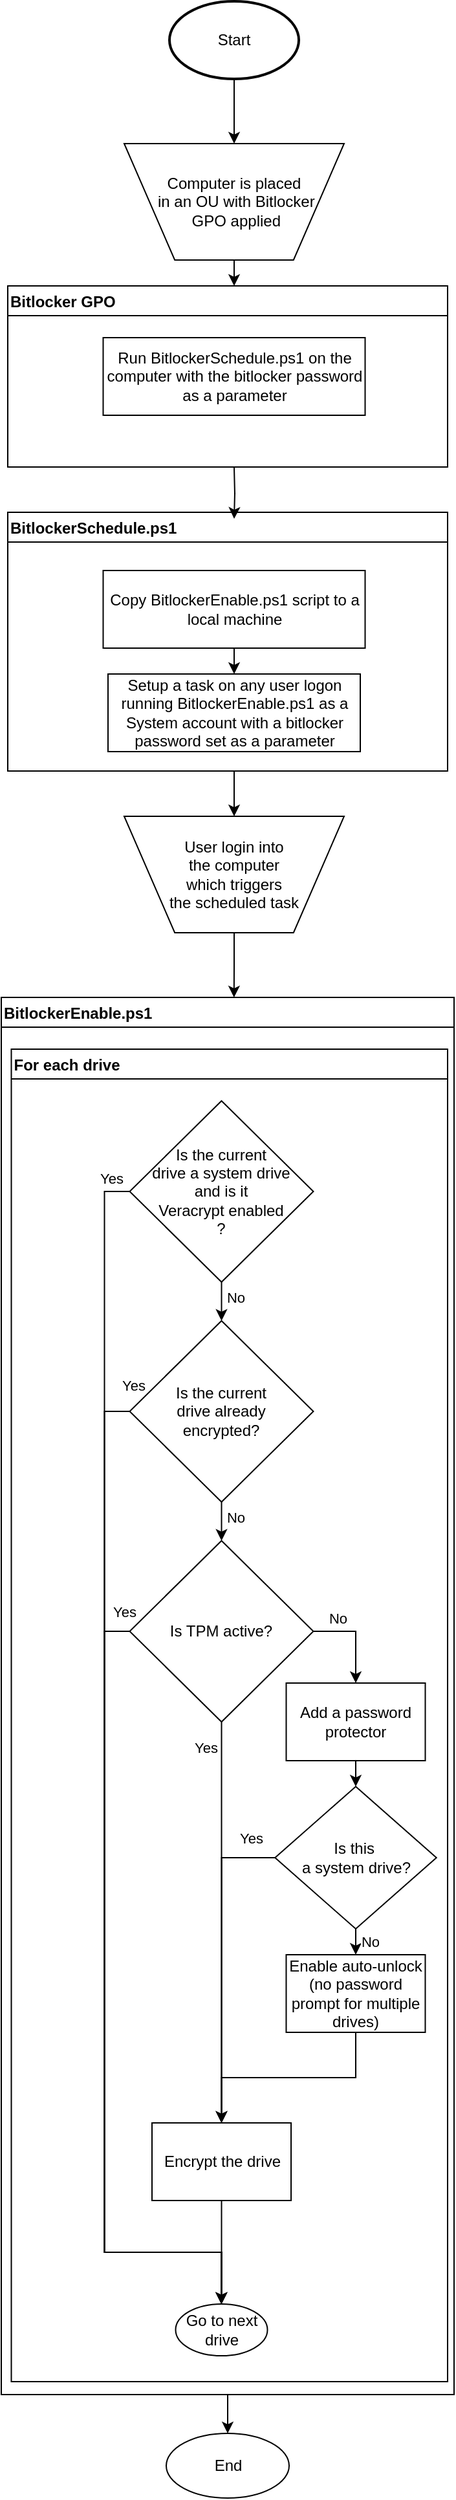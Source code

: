 <mxfile version="13.4.9" type="device"><diagram name="Page-1" id="edf60f1a-56cd-e834-aa8a-f176f3a09ee4"><mxGraphModel dx="879" dy="762" grid="1" gridSize="10" guides="1" tooltips="1" connect="1" arrows="1" fold="1" page="1" pageScale="1" pageWidth="1100" pageHeight="850" background="#ffffff" math="0" shadow="0"><root><mxCell id="0"/><mxCell id="1" parent="0"/><mxCell id="aOjwYDyTLHG77zzSSSXs-68" style="edgeStyle=orthogonalEdgeStyle;rounded=0;orthogonalLoop=1;jettySize=auto;html=1;exitX=0.5;exitY=1;exitDx=0;exitDy=0;entryX=0.5;entryY=0;entryDx=0;entryDy=0;" parent="1" source="aOjwYDyTLHG77zzSSSXs-16" target="aOjwYDyTLHG77zzSSSXs-67" edge="1"><mxGeometry relative="1" as="geometry"/></mxCell><mxCell id="aOjwYDyTLHG77zzSSSXs-16" value="BitlockerEnable.ps1" style="swimlane;align=left;" parent="1" vertex="1"><mxGeometry x="105" y="800" width="350" height="1080" as="geometry"/></mxCell><mxCell id="aOjwYDyTLHG77zzSSSXs-30" value="For each drive" style="swimlane;align=left;" parent="aOjwYDyTLHG77zzSSSXs-16" vertex="1"><mxGeometry x="7.75" y="40" width="337.25" height="1030" as="geometry"/></mxCell><mxCell id="aOjwYDyTLHG77zzSSSXs-37" style="edgeStyle=orthogonalEdgeStyle;rounded=0;orthogonalLoop=1;jettySize=auto;html=1;exitX=0;exitY=0.5;exitDx=0;exitDy=0;entryX=0.5;entryY=0;entryDx=0;entryDy=0;" parent="aOjwYDyTLHG77zzSSSXs-30" source="aOjwYDyTLHG77zzSSSXs-35" target="aOjwYDyTLHG77zzSSSXs-36" edge="1"><mxGeometry relative="1" as="geometry"><Array as="points"><mxPoint x="72" y="110"/><mxPoint x="72" y="930"/><mxPoint x="163" y="930"/></Array></mxGeometry></mxCell><mxCell id="aOjwYDyTLHG77zzSSSXs-38" value="Yes" style="edgeLabel;html=1;align=center;verticalAlign=middle;resizable=0;points=[];" parent="aOjwYDyTLHG77zzSSSXs-37" vertex="1" connectable="0"><mxGeometry x="-0.31" y="-1" relative="1" as="geometry"><mxPoint x="22.75" y="-165" as="offset"/></mxGeometry></mxCell><mxCell id="aOjwYDyTLHG77zzSSSXs-66" value="Yes" style="edgeLabel;html=1;align=center;verticalAlign=middle;resizable=0;points=[];" parent="aOjwYDyTLHG77zzSSSXs-37" vertex="1" connectable="0"><mxGeometry x="-0.97" y="-1" relative="1" as="geometry"><mxPoint y="-9" as="offset"/></mxGeometry></mxCell><mxCell id="aOjwYDyTLHG77zzSSSXs-40" style="edgeStyle=orthogonalEdgeStyle;rounded=0;orthogonalLoop=1;jettySize=auto;html=1;exitX=0.5;exitY=1;exitDx=0;exitDy=0;entryX=0.5;entryY=0;entryDx=0;entryDy=0;" parent="aOjwYDyTLHG77zzSSSXs-30" source="aOjwYDyTLHG77zzSSSXs-35" target="aOjwYDyTLHG77zzSSSXs-39" edge="1"><mxGeometry relative="1" as="geometry"/></mxCell><mxCell id="aOjwYDyTLHG77zzSSSXs-44" value="No" style="edgeLabel;html=1;align=center;verticalAlign=middle;resizable=0;points=[];" parent="aOjwYDyTLHG77zzSSSXs-40" vertex="1" connectable="0"><mxGeometry x="-0.248" y="-1" relative="1" as="geometry"><mxPoint x="11" as="offset"/></mxGeometry></mxCell><mxCell id="aOjwYDyTLHG77zzSSSXs-35" value="Is the current &lt;br&gt;drive a system drive &lt;br&gt;and is it &lt;br&gt;Veracrypt enabled&lt;br&gt;?" style="rhombus;whiteSpace=wrap;html=1;align=center;" parent="aOjwYDyTLHG77zzSSSXs-30" vertex="1"><mxGeometry x="91.5" y="40" width="142" height="140" as="geometry"/></mxCell><mxCell id="aOjwYDyTLHG77zzSSSXs-36" value="Go to next drive" style="ellipse;whiteSpace=wrap;html=1;align=center;" parent="aOjwYDyTLHG77zzSSSXs-30" vertex="1"><mxGeometry x="127" y="970" width="71" height="40" as="geometry"/></mxCell><mxCell id="aOjwYDyTLHG77zzSSSXs-46" style="edgeStyle=orthogonalEdgeStyle;rounded=0;orthogonalLoop=1;jettySize=auto;html=1;exitX=0.5;exitY=1;exitDx=0;exitDy=0;entryX=0.5;entryY=0;entryDx=0;entryDy=0;" parent="aOjwYDyTLHG77zzSSSXs-30" source="aOjwYDyTLHG77zzSSSXs-39" target="aOjwYDyTLHG77zzSSSXs-45" edge="1"><mxGeometry relative="1" as="geometry"/></mxCell><mxCell id="aOjwYDyTLHG77zzSSSXs-47" value="No" style="edgeLabel;html=1;align=center;verticalAlign=middle;resizable=0;points=[];" parent="aOjwYDyTLHG77zzSSSXs-46" vertex="1" connectable="0"><mxGeometry x="-0.222" y="1" relative="1" as="geometry"><mxPoint x="9" as="offset"/></mxGeometry></mxCell><mxCell id="aOjwYDyTLHG77zzSSSXs-39" value="Is the current &lt;br&gt;drive already &lt;br&gt;encrypted?" style="rhombus;whiteSpace=wrap;html=1;align=center;" parent="aOjwYDyTLHG77zzSSSXs-30" vertex="1"><mxGeometry x="91.5" y="210" width="142" height="140" as="geometry"/></mxCell><mxCell id="aOjwYDyTLHG77zzSSSXs-42" style="edgeStyle=orthogonalEdgeStyle;rounded=0;orthogonalLoop=1;jettySize=auto;html=1;exitX=0;exitY=0.5;exitDx=0;exitDy=0;entryX=0.5;entryY=0;entryDx=0;entryDy=0;" parent="aOjwYDyTLHG77zzSSSXs-30" source="aOjwYDyTLHG77zzSSSXs-39" target="aOjwYDyTLHG77zzSSSXs-36" edge="1"><mxGeometry relative="1" as="geometry"><Array as="points"><mxPoint x="72" y="280"/><mxPoint x="72" y="930"/><mxPoint x="163" y="930"/></Array></mxGeometry></mxCell><mxCell id="aOjwYDyTLHG77zzSSSXs-43" value="Yes" style="edgeLabel;html=1;align=center;verticalAlign=middle;resizable=0;points=[];" parent="aOjwYDyTLHG77zzSSSXs-42" vertex="1" connectable="0"><mxGeometry x="-0.813" y="2" relative="1" as="geometry"><mxPoint x="13.2" y="99.45" as="offset"/></mxGeometry></mxCell><mxCell id="aOjwYDyTLHG77zzSSSXs-50" style="edgeStyle=orthogonalEdgeStyle;rounded=0;orthogonalLoop=1;jettySize=auto;html=1;exitX=1;exitY=0.5;exitDx=0;exitDy=0;entryX=0.5;entryY=0;entryDx=0;entryDy=0;" parent="aOjwYDyTLHG77zzSSSXs-30" source="aOjwYDyTLHG77zzSSSXs-45" target="aOjwYDyTLHG77zzSSSXs-49" edge="1"><mxGeometry relative="1" as="geometry"/></mxCell><mxCell id="aOjwYDyTLHG77zzSSSXs-51" value="No" style="edgeLabel;html=1;align=center;verticalAlign=middle;resizable=0;points=[];" parent="aOjwYDyTLHG77zzSSSXs-50" vertex="1" connectable="0"><mxGeometry x="-0.281" relative="1" as="geometry"><mxPoint x="-7.19" y="-10" as="offset"/></mxGeometry></mxCell><mxCell id="aOjwYDyTLHG77zzSSSXs-53" style="edgeStyle=orthogonalEdgeStyle;rounded=0;orthogonalLoop=1;jettySize=auto;html=1;exitX=0.5;exitY=1;exitDx=0;exitDy=0;entryX=0.5;entryY=0;entryDx=0;entryDy=0;" parent="aOjwYDyTLHG77zzSSSXs-30" source="aOjwYDyTLHG77zzSSSXs-45" target="aOjwYDyTLHG77zzSSSXs-52" edge="1"><mxGeometry relative="1" as="geometry"/></mxCell><mxCell id="aOjwYDyTLHG77zzSSSXs-55" value="Yes" style="edgeLabel;html=1;align=center;verticalAlign=middle;resizable=0;points=[];" parent="aOjwYDyTLHG77zzSSSXs-53" vertex="1" connectable="0"><mxGeometry x="-0.295" relative="1" as="geometry"><mxPoint x="-12.5" y="-89.66" as="offset"/></mxGeometry></mxCell><mxCell id="kVBlyyBkTTeWkQfpSq2A-1" style="edgeStyle=orthogonalEdgeStyle;rounded=0;orthogonalLoop=1;jettySize=auto;html=1;exitX=0;exitY=0.5;exitDx=0;exitDy=0;" edge="1" parent="aOjwYDyTLHG77zzSSSXs-30" source="aOjwYDyTLHG77zzSSSXs-45"><mxGeometry relative="1" as="geometry"><mxPoint x="162.25" y="970" as="targetPoint"/><Array as="points"><mxPoint x="72" y="450"/><mxPoint x="72" y="930"/><mxPoint x="162" y="930"/></Array></mxGeometry></mxCell><mxCell id="aOjwYDyTLHG77zzSSSXs-45" value="Is TPM active?" style="rhombus;whiteSpace=wrap;html=1;align=center;" parent="aOjwYDyTLHG77zzSSSXs-30" vertex="1"><mxGeometry x="91.5" y="380" width="142" height="140" as="geometry"/></mxCell><mxCell id="aOjwYDyTLHG77zzSSSXs-49" value="Add a password protector" style="rounded=0;whiteSpace=wrap;html=1;" parent="aOjwYDyTLHG77zzSSSXs-30" vertex="1"><mxGeometry x="212.5" y="490" width="107.5" height="60" as="geometry"/></mxCell><mxCell id="aOjwYDyTLHG77zzSSSXs-52" value="Encrypt the drive" style="rounded=0;whiteSpace=wrap;html=1;" parent="aOjwYDyTLHG77zzSSSXs-30" vertex="1"><mxGeometry x="108.75" y="830" width="107.5" height="60" as="geometry"/></mxCell><mxCell id="aOjwYDyTLHG77zzSSSXs-58" style="edgeStyle=orthogonalEdgeStyle;rounded=0;orthogonalLoop=1;jettySize=auto;html=1;exitX=0;exitY=0.5;exitDx=0;exitDy=0;entryX=0.5;entryY=0;entryDx=0;entryDy=0;" parent="aOjwYDyTLHG77zzSSSXs-30" source="aOjwYDyTLHG77zzSSSXs-56" target="aOjwYDyTLHG77zzSSSXs-52" edge="1"><mxGeometry relative="1" as="geometry"/></mxCell><mxCell id="aOjwYDyTLHG77zzSSSXs-59" value="Yes" style="edgeLabel;html=1;align=center;verticalAlign=middle;resizable=0;points=[];" parent="aOjwYDyTLHG77zzSSSXs-58" vertex="1" connectable="0"><mxGeometry x="-0.851" y="2" relative="1" as="geometry"><mxPoint y="-17.02" as="offset"/></mxGeometry></mxCell><mxCell id="aOjwYDyTLHG77zzSSSXs-61" value="No" style="edgeStyle=orthogonalEdgeStyle;rounded=0;orthogonalLoop=1;jettySize=auto;html=1;exitX=0.5;exitY=1;exitDx=0;exitDy=0;entryX=0.5;entryY=0;entryDx=0;entryDy=0;" parent="aOjwYDyTLHG77zzSSSXs-30" source="aOjwYDyTLHG77zzSSSXs-56" target="aOjwYDyTLHG77zzSSSXs-60" edge="1"><mxGeometry x="-0.0" y="11" relative="1" as="geometry"><mxPoint as="offset"/></mxGeometry></mxCell><mxCell id="aOjwYDyTLHG77zzSSSXs-56" value="Is this&amp;nbsp;&lt;br&gt;a system drive?" style="rhombus;whiteSpace=wrap;html=1;align=center;" parent="aOjwYDyTLHG77zzSSSXs-30" vertex="1"><mxGeometry x="203.87" y="570" width="124.75" height="110" as="geometry"/></mxCell><mxCell id="aOjwYDyTLHG77zzSSSXs-57" style="edgeStyle=orthogonalEdgeStyle;rounded=0;orthogonalLoop=1;jettySize=auto;html=1;exitX=0.5;exitY=1;exitDx=0;exitDy=0;entryX=0.5;entryY=0;entryDx=0;entryDy=0;" parent="aOjwYDyTLHG77zzSSSXs-30" source="aOjwYDyTLHG77zzSSSXs-49" target="aOjwYDyTLHG77zzSSSXs-56" edge="1"><mxGeometry relative="1" as="geometry"><mxPoint x="383.75" y="1420" as="sourcePoint"/><mxPoint x="280.0" y="1620" as="targetPoint"/><Array as="points"/></mxGeometry></mxCell><mxCell id="aOjwYDyTLHG77zzSSSXs-62" style="edgeStyle=orthogonalEdgeStyle;rounded=0;orthogonalLoop=1;jettySize=auto;html=1;exitX=0.5;exitY=1;exitDx=0;exitDy=0;" parent="aOjwYDyTLHG77zzSSSXs-30" source="aOjwYDyTLHG77zzSSSXs-60" target="aOjwYDyTLHG77zzSSSXs-52" edge="1"><mxGeometry relative="1" as="geometry"/></mxCell><mxCell id="aOjwYDyTLHG77zzSSSXs-60" value="Enable auto-unlock (no password prompt for multiple drives)" style="rounded=0;whiteSpace=wrap;html=1;" parent="aOjwYDyTLHG77zzSSSXs-30" vertex="1"><mxGeometry x="212.49" y="700" width="107.5" height="60" as="geometry"/></mxCell><mxCell id="aOjwYDyTLHG77zzSSSXs-64" style="edgeStyle=orthogonalEdgeStyle;rounded=0;orthogonalLoop=1;jettySize=auto;html=1;exitX=0.5;exitY=1;exitDx=0;exitDy=0;entryX=0.5;entryY=0;entryDx=0;entryDy=0;" parent="aOjwYDyTLHG77zzSSSXs-30" source="aOjwYDyTLHG77zzSSSXs-52" target="aOjwYDyTLHG77zzSSSXs-36" edge="1"><mxGeometry relative="1" as="geometry"><mxPoint x="167.25" y="990" as="targetPoint"/></mxGeometry></mxCell><mxCell id="aOjwYDyTLHG77zzSSSXs-20" value="Bitlocker GPO" style="swimlane;align=left;" parent="1" vertex="1"><mxGeometry x="110" y="250" width="340" height="140" as="geometry"/></mxCell><mxCell id="aOjwYDyTLHG77zzSSSXs-7" value="BitlockerSchedule.ps1" style="swimlane;align=left;" parent="1" vertex="1"><mxGeometry x="110" y="425" width="340" height="200" as="geometry"/></mxCell><mxCell id="aOjwYDyTLHG77zzSSSXs-6" value="Setup a task on any user logon running BitlockerEnable.ps1 as a System account with a bitlocker password set as a parameter" style="rounded=0;whiteSpace=wrap;html=1;" parent="aOjwYDyTLHG77zzSSSXs-7" vertex="1"><mxGeometry x="77.5" y="125" width="195" height="60" as="geometry"/></mxCell><mxCell id="aOjwYDyTLHG77zzSSSXs-5" value="Copy&amp;nbsp;BitlockerEnable.ps1 script to a local machine" style="rounded=0;whiteSpace=wrap;html=1;" parent="aOjwYDyTLHG77zzSSSXs-7" vertex="1"><mxGeometry x="73.75" y="45" width="202.5" height="60" as="geometry"/></mxCell><mxCell id="aOjwYDyTLHG77zzSSSXs-9" style="edgeStyle=orthogonalEdgeStyle;rounded=0;orthogonalLoop=1;jettySize=auto;html=1;exitX=0.5;exitY=1;exitDx=0;exitDy=0;entryX=0.5;entryY=0;entryDx=0;entryDy=0;" parent="aOjwYDyTLHG77zzSSSXs-7" source="aOjwYDyTLHG77zzSSSXs-5" target="aOjwYDyTLHG77zzSSSXs-6" edge="1"><mxGeometry relative="1" as="geometry"/></mxCell><mxCell id="aOjwYDyTLHG77zzSSSXs-10" style="edgeStyle=orthogonalEdgeStyle;rounded=0;orthogonalLoop=1;jettySize=auto;html=1;exitX=0.5;exitY=1;exitDx=0;exitDy=0;exitPerimeter=0;entryX=0.5;entryY=0;entryDx=0;entryDy=0;" parent="1" source="aOjwYDyTLHG77zzSSSXs-2" target="aOjwYDyTLHG77zzSSSXs-3" edge="1"><mxGeometry relative="1" as="geometry"/></mxCell><mxCell id="aOjwYDyTLHG77zzSSSXs-2" value="Start" style="strokeWidth=2;html=1;shape=mxgraph.flowchart.start_1;whiteSpace=wrap;" parent="1" vertex="1"><mxGeometry x="235" y="30" width="100" height="60" as="geometry"/></mxCell><mxCell id="aOjwYDyTLHG77zzSSSXs-25" style="edgeStyle=orthogonalEdgeStyle;rounded=0;orthogonalLoop=1;jettySize=auto;html=1;exitX=0.5;exitY=1;exitDx=0;exitDy=0;" parent="1" source="aOjwYDyTLHG77zzSSSXs-3" edge="1"><mxGeometry relative="1" as="geometry"><mxPoint x="285" y="250" as="targetPoint"/></mxGeometry></mxCell><mxCell id="aOjwYDyTLHG77zzSSSXs-3" value="Computer is placed&lt;br&gt;&amp;nbsp;in an OU with Bitlocker&lt;br&gt;&amp;nbsp;GPO applied" style="verticalLabelPosition=middle;verticalAlign=middle;html=1;shape=trapezoid;perimeter=trapezoidPerimeter;whiteSpace=wrap;size=0.23;arcSize=10;flipV=1;labelPosition=center;align=center;" parent="1" vertex="1"><mxGeometry x="200" y="140" width="170" height="90" as="geometry"/></mxCell><mxCell id="aOjwYDyTLHG77zzSSSXs-65" style="edgeStyle=orthogonalEdgeStyle;rounded=0;orthogonalLoop=1;jettySize=auto;html=1;exitX=0.5;exitY=1;exitDx=0;exitDy=0;entryX=0.514;entryY=0;entryDx=0;entryDy=0;entryPerimeter=0;" parent="1" source="aOjwYDyTLHG77zzSSSXs-12" target="aOjwYDyTLHG77zzSSSXs-16" edge="1"><mxGeometry relative="1" as="geometry"/></mxCell><mxCell id="aOjwYDyTLHG77zzSSSXs-12" value="User login into &lt;br&gt;the computer &lt;br&gt;which triggers &lt;br&gt;the scheduled task" style="verticalLabelPosition=middle;verticalAlign=middle;html=1;shape=trapezoid;perimeter=trapezoidPerimeter;whiteSpace=wrap;size=0.23;arcSize=10;flipV=1;labelPosition=center;align=center;" parent="1" vertex="1"><mxGeometry x="200" y="660" width="170" height="90" as="geometry"/></mxCell><mxCell id="aOjwYDyTLHG77zzSSSXs-13" style="edgeStyle=orthogonalEdgeStyle;rounded=0;orthogonalLoop=1;jettySize=auto;html=1;entryX=0.5;entryY=0;entryDx=0;entryDy=0;exitX=0.5;exitY=1;exitDx=0;exitDy=0;" parent="1" source="aOjwYDyTLHG77zzSSSXs-7" target="aOjwYDyTLHG77zzSSSXs-12" edge="1"><mxGeometry relative="1" as="geometry"><mxPoint x="285" y="620" as="sourcePoint"/></mxGeometry></mxCell><mxCell id="aOjwYDyTLHG77zzSSSXs-26" style="edgeStyle=orthogonalEdgeStyle;rounded=0;orthogonalLoop=1;jettySize=auto;html=1;" parent="1" edge="1"><mxGeometry relative="1" as="geometry"><mxPoint x="285" y="390" as="sourcePoint"/><mxPoint x="285" y="430" as="targetPoint"/></mxGeometry></mxCell><mxCell id="aOjwYDyTLHG77zzSSSXs-24" value="Run BitlockerSchedule.ps1 on the computer with the bitlocker password as a parameter" style="rounded=0;whiteSpace=wrap;html=1;" parent="1" vertex="1"><mxGeometry x="183.75" y="290" width="202.5" height="60" as="geometry"/></mxCell><mxCell id="aOjwYDyTLHG77zzSSSXs-67" value="End" style="ellipse;whiteSpace=wrap;html=1;align=center;" parent="1" vertex="1"><mxGeometry x="232.5" y="1910" width="95" height="50" as="geometry"/></mxCell></root></mxGraphModel></diagram></mxfile>